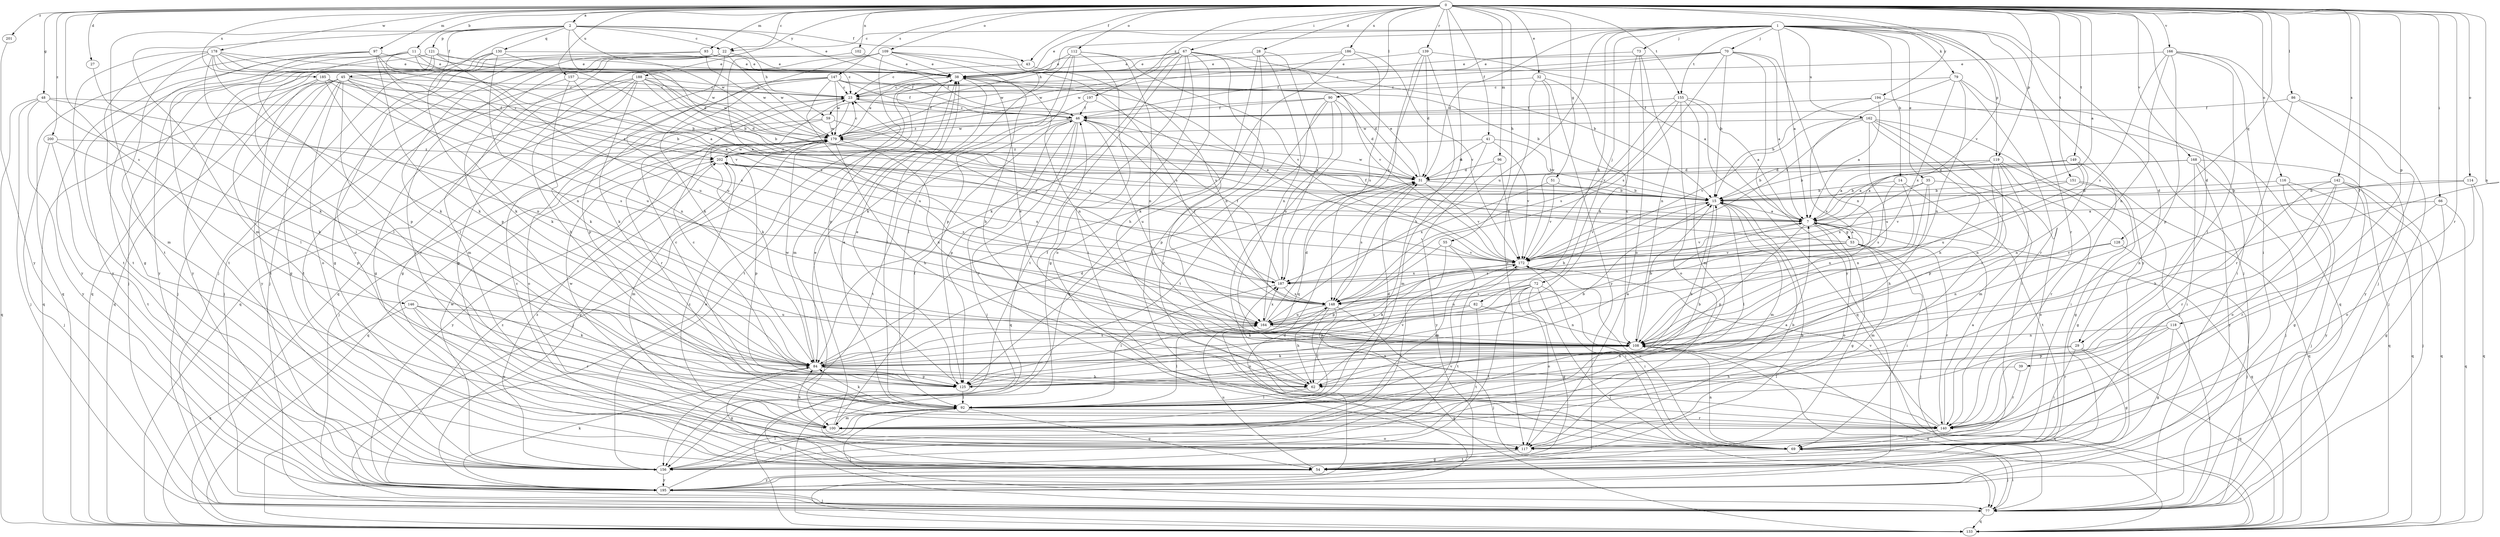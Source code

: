 strict digraph  {
0;
1;
2;
7;
11;
14;
15;
22;
23;
27;
28;
29;
31;
32;
35;
38;
39;
41;
43;
45;
46;
48;
51;
53;
54;
55;
59;
62;
66;
67;
69;
70;
72;
73;
77;
79;
82;
84;
86;
90;
92;
93;
96;
97;
100;
102;
108;
109;
112;
114;
116;
117;
118;
119;
121;
125;
128;
130;
133;
139;
140;
142;
146;
147;
148;
149;
151;
155;
156;
157;
162;
164;
166;
168;
172;
178;
179;
185;
186;
187;
188;
194;
195;
197;
200;
201;
202;
0 -> 2  [label=a];
0 -> 7  [label=a];
0 -> 11  [label=b];
0 -> 22  [label=c];
0 -> 27  [label=d];
0 -> 28  [label=d];
0 -> 29  [label=d];
0 -> 32  [label=e];
0 -> 39  [label=f];
0 -> 41  [label=f];
0 -> 43  [label=f];
0 -> 48  [label=g];
0 -> 51  [label=g];
0 -> 55  [label=h];
0 -> 66  [label=i];
0 -> 67  [label=i];
0 -> 86  [label=l];
0 -> 90  [label=l];
0 -> 93  [label=m];
0 -> 96  [label=m];
0 -> 97  [label=m];
0 -> 102  [label=n];
0 -> 108  [label=n];
0 -> 109  [label=o];
0 -> 112  [label=o];
0 -> 114  [label=o];
0 -> 116  [label=o];
0 -> 118  [label=p];
0 -> 119  [label=p];
0 -> 128  [label=q];
0 -> 139  [label=r];
0 -> 140  [label=r];
0 -> 142  [label=s];
0 -> 146  [label=s];
0 -> 147  [label=s];
0 -> 148  [label=s];
0 -> 149  [label=t];
0 -> 151  [label=t];
0 -> 155  [label=t];
0 -> 157  [label=u];
0 -> 166  [label=v];
0 -> 168  [label=v];
0 -> 172  [label=v];
0 -> 178  [label=w];
0 -> 185  [label=x];
0 -> 186  [label=x];
0 -> 188  [label=y];
0 -> 194  [label=y];
0 -> 197  [label=z];
0 -> 200  [label=z];
0 -> 201  [label=z];
1 -> 7  [label=a];
1 -> 14  [label=b];
1 -> 22  [label=c];
1 -> 29  [label=d];
1 -> 31  [label=d];
1 -> 35  [label=e];
1 -> 38  [label=e];
1 -> 59  [label=h];
1 -> 70  [label=j];
1 -> 72  [label=j];
1 -> 73  [label=j];
1 -> 77  [label=j];
1 -> 79  [label=k];
1 -> 82  [label=k];
1 -> 119  [label=p];
1 -> 140  [label=r];
1 -> 155  [label=t];
1 -> 162  [label=u];
1 -> 164  [label=u];
1 -> 195  [label=y];
2 -> 22  [label=c];
2 -> 31  [label=d];
2 -> 38  [label=e];
2 -> 43  [label=f];
2 -> 45  [label=f];
2 -> 59  [label=h];
2 -> 77  [label=j];
2 -> 100  [label=m];
2 -> 121  [label=p];
2 -> 130  [label=q];
2 -> 156  [label=t];
2 -> 179  [label=w];
7 -> 53  [label=g];
7 -> 54  [label=g];
7 -> 117  [label=o];
7 -> 125  [label=p];
7 -> 133  [label=q];
7 -> 172  [label=v];
11 -> 7  [label=a];
11 -> 15  [label=b];
11 -> 23  [label=c];
11 -> 38  [label=e];
11 -> 92  [label=l];
11 -> 156  [label=t];
11 -> 195  [label=y];
11 -> 202  [label=z];
14 -> 15  [label=b];
14 -> 108  [label=n];
14 -> 148  [label=s];
14 -> 156  [label=t];
15 -> 7  [label=a];
15 -> 62  [label=h];
15 -> 92  [label=l];
15 -> 100  [label=m];
15 -> 172  [label=v];
22 -> 38  [label=e];
22 -> 54  [label=g];
22 -> 69  [label=i];
22 -> 117  [label=o];
22 -> 125  [label=p];
22 -> 164  [label=u];
22 -> 179  [label=w];
23 -> 46  [label=f];
23 -> 84  [label=k];
23 -> 140  [label=r];
27 -> 84  [label=k];
28 -> 38  [label=e];
28 -> 69  [label=i];
28 -> 108  [label=n];
28 -> 133  [label=q];
28 -> 187  [label=x];
29 -> 54  [label=g];
29 -> 69  [label=i];
29 -> 84  [label=k];
29 -> 92  [label=l];
29 -> 133  [label=q];
31 -> 15  [label=b];
31 -> 38  [label=e];
31 -> 148  [label=s];
31 -> 172  [label=v];
31 -> 179  [label=w];
32 -> 23  [label=c];
32 -> 108  [label=n];
32 -> 117  [label=o];
32 -> 172  [label=v];
32 -> 195  [label=y];
35 -> 15  [label=b];
35 -> 62  [label=h];
35 -> 108  [label=n];
35 -> 117  [label=o];
35 -> 187  [label=x];
38 -> 23  [label=c];
38 -> 92  [label=l];
38 -> 100  [label=m];
38 -> 108  [label=n];
38 -> 156  [label=t];
39 -> 62  [label=h];
39 -> 140  [label=r];
41 -> 15  [label=b];
41 -> 31  [label=d];
41 -> 100  [label=m];
41 -> 172  [label=v];
41 -> 202  [label=z];
43 -> 23  [label=c];
43 -> 148  [label=s];
45 -> 7  [label=a];
45 -> 23  [label=c];
45 -> 54  [label=g];
45 -> 77  [label=j];
45 -> 84  [label=k];
45 -> 108  [label=n];
45 -> 117  [label=o];
45 -> 133  [label=q];
45 -> 140  [label=r];
45 -> 156  [label=t];
45 -> 195  [label=y];
46 -> 23  [label=c];
46 -> 77  [label=j];
46 -> 125  [label=p];
46 -> 133  [label=q];
46 -> 140  [label=r];
46 -> 156  [label=t];
46 -> 164  [label=u];
46 -> 179  [label=w];
48 -> 46  [label=f];
48 -> 77  [label=j];
48 -> 84  [label=k];
48 -> 133  [label=q];
48 -> 148  [label=s];
48 -> 195  [label=y];
51 -> 15  [label=b];
51 -> 172  [label=v];
51 -> 187  [label=x];
53 -> 7  [label=a];
53 -> 46  [label=f];
53 -> 69  [label=i];
53 -> 77  [label=j];
53 -> 100  [label=m];
53 -> 140  [label=r];
53 -> 148  [label=s];
53 -> 172  [label=v];
54 -> 15  [label=b];
54 -> 23  [label=c];
54 -> 164  [label=u];
54 -> 195  [label=y];
55 -> 100  [label=m];
55 -> 125  [label=p];
55 -> 156  [label=t];
55 -> 172  [label=v];
59 -> 77  [label=j];
59 -> 117  [label=o];
59 -> 172  [label=v];
59 -> 179  [label=w];
62 -> 23  [label=c];
62 -> 46  [label=f];
62 -> 92  [label=l];
62 -> 172  [label=v];
66 -> 7  [label=a];
66 -> 54  [label=g];
66 -> 133  [label=q];
66 -> 140  [label=r];
67 -> 15  [label=b];
67 -> 23  [label=c];
67 -> 38  [label=e];
67 -> 54  [label=g];
67 -> 62  [label=h];
67 -> 84  [label=k];
67 -> 108  [label=n];
67 -> 117  [label=o];
67 -> 156  [label=t];
67 -> 172  [label=v];
67 -> 179  [label=w];
69 -> 77  [label=j];
69 -> 108  [label=n];
69 -> 156  [label=t];
69 -> 172  [label=v];
69 -> 202  [label=z];
70 -> 7  [label=a];
70 -> 15  [label=b];
70 -> 23  [label=c];
70 -> 38  [label=e];
70 -> 46  [label=f];
70 -> 108  [label=n];
70 -> 148  [label=s];
70 -> 195  [label=y];
72 -> 54  [label=g];
72 -> 69  [label=i];
72 -> 77  [label=j];
72 -> 117  [label=o];
72 -> 125  [label=p];
72 -> 148  [label=s];
72 -> 156  [label=t];
72 -> 164  [label=u];
73 -> 38  [label=e];
73 -> 84  [label=k];
73 -> 108  [label=n];
73 -> 117  [label=o];
77 -> 69  [label=i];
77 -> 133  [label=q];
79 -> 23  [label=c];
79 -> 108  [label=n];
79 -> 133  [label=q];
79 -> 140  [label=r];
79 -> 172  [label=v];
79 -> 187  [label=x];
82 -> 84  [label=k];
82 -> 108  [label=n];
82 -> 156  [label=t];
82 -> 164  [label=u];
84 -> 7  [label=a];
84 -> 31  [label=d];
84 -> 54  [label=g];
84 -> 62  [label=h];
84 -> 125  [label=p];
84 -> 148  [label=s];
84 -> 179  [label=w];
86 -> 46  [label=f];
86 -> 77  [label=j];
86 -> 140  [label=r];
86 -> 195  [label=y];
90 -> 31  [label=d];
90 -> 46  [label=f];
90 -> 69  [label=i];
90 -> 125  [label=p];
90 -> 156  [label=t];
90 -> 164  [label=u];
90 -> 179  [label=w];
92 -> 15  [label=b];
92 -> 31  [label=d];
92 -> 38  [label=e];
92 -> 54  [label=g];
92 -> 77  [label=j];
92 -> 84  [label=k];
92 -> 100  [label=m];
92 -> 140  [label=r];
93 -> 38  [label=e];
93 -> 77  [label=j];
93 -> 92  [label=l];
93 -> 179  [label=w];
96 -> 31  [label=d];
96 -> 172  [label=v];
96 -> 195  [label=y];
97 -> 38  [label=e];
97 -> 84  [label=k];
97 -> 125  [label=p];
97 -> 133  [label=q];
97 -> 148  [label=s];
97 -> 179  [label=w];
97 -> 195  [label=y];
100 -> 7  [label=a];
100 -> 38  [label=e];
100 -> 46  [label=f];
100 -> 84  [label=k];
100 -> 117  [label=o];
100 -> 179  [label=w];
102 -> 38  [label=e];
102 -> 187  [label=x];
108 -> 15  [label=b];
108 -> 38  [label=e];
108 -> 84  [label=k];
108 -> 133  [label=q];
109 -> 38  [label=e];
109 -> 54  [label=g];
109 -> 62  [label=h];
109 -> 84  [label=k];
109 -> 92  [label=l];
109 -> 125  [label=p];
109 -> 133  [label=q];
109 -> 148  [label=s];
112 -> 38  [label=e];
112 -> 69  [label=i];
112 -> 84  [label=k];
112 -> 108  [label=n];
112 -> 125  [label=p];
112 -> 172  [label=v];
112 -> 179  [label=w];
114 -> 15  [label=b];
114 -> 108  [label=n];
114 -> 117  [label=o];
114 -> 133  [label=q];
116 -> 15  [label=b];
116 -> 54  [label=g];
116 -> 77  [label=j];
116 -> 133  [label=q];
117 -> 15  [label=b];
117 -> 54  [label=g];
118 -> 54  [label=g];
118 -> 77  [label=j];
118 -> 108  [label=n];
118 -> 125  [label=p];
118 -> 140  [label=r];
119 -> 7  [label=a];
119 -> 15  [label=b];
119 -> 31  [label=d];
119 -> 54  [label=g];
119 -> 69  [label=i];
119 -> 100  [label=m];
119 -> 108  [label=n];
119 -> 125  [label=p];
121 -> 15  [label=b];
121 -> 38  [label=e];
121 -> 77  [label=j];
121 -> 156  [label=t];
121 -> 164  [label=u];
121 -> 195  [label=y];
125 -> 15  [label=b];
125 -> 23  [label=c];
125 -> 38  [label=e];
125 -> 92  [label=l];
125 -> 108  [label=n];
128 -> 77  [label=j];
128 -> 108  [label=n];
128 -> 172  [label=v];
130 -> 38  [label=e];
130 -> 46  [label=f];
130 -> 84  [label=k];
130 -> 108  [label=n];
130 -> 133  [label=q];
130 -> 195  [label=y];
133 -> 38  [label=e];
133 -> 108  [label=n];
139 -> 7  [label=a];
139 -> 31  [label=d];
139 -> 38  [label=e];
139 -> 62  [label=h];
139 -> 133  [label=q];
139 -> 187  [label=x];
140 -> 7  [label=a];
140 -> 69  [label=i];
140 -> 172  [label=v];
140 -> 187  [label=x];
142 -> 15  [label=b];
142 -> 62  [label=h];
142 -> 77  [label=j];
142 -> 117  [label=o];
142 -> 133  [label=q];
142 -> 140  [label=r];
142 -> 195  [label=y];
146 -> 84  [label=k];
146 -> 117  [label=o];
146 -> 133  [label=q];
146 -> 140  [label=r];
146 -> 164  [label=u];
147 -> 15  [label=b];
147 -> 23  [label=c];
147 -> 31  [label=d];
147 -> 46  [label=f];
147 -> 54  [label=g];
147 -> 125  [label=p];
147 -> 133  [label=q];
147 -> 164  [label=u];
147 -> 179  [label=w];
148 -> 46  [label=f];
148 -> 62  [label=h];
148 -> 77  [label=j];
148 -> 92  [label=l];
148 -> 133  [label=q];
148 -> 164  [label=u];
148 -> 202  [label=z];
149 -> 7  [label=a];
149 -> 15  [label=b];
149 -> 31  [label=d];
149 -> 108  [label=n];
149 -> 140  [label=r];
149 -> 164  [label=u];
151 -> 15  [label=b];
151 -> 54  [label=g];
151 -> 133  [label=q];
151 -> 172  [label=v];
155 -> 7  [label=a];
155 -> 46  [label=f];
155 -> 100  [label=m];
155 -> 117  [label=o];
155 -> 133  [label=q];
155 -> 148  [label=s];
155 -> 172  [label=v];
156 -> 92  [label=l];
156 -> 172  [label=v];
156 -> 179  [label=w];
156 -> 195  [label=y];
156 -> 202  [label=z];
157 -> 7  [label=a];
157 -> 23  [label=c];
157 -> 77  [label=j];
157 -> 84  [label=k];
162 -> 62  [label=h];
162 -> 69  [label=i];
162 -> 77  [label=j];
162 -> 92  [label=l];
162 -> 148  [label=s];
162 -> 164  [label=u];
162 -> 172  [label=v];
162 -> 179  [label=w];
164 -> 15  [label=b];
164 -> 31  [label=d];
164 -> 92  [label=l];
164 -> 108  [label=n];
164 -> 187  [label=x];
166 -> 38  [label=e];
166 -> 69  [label=i];
166 -> 77  [label=j];
166 -> 92  [label=l];
166 -> 108  [label=n];
166 -> 125  [label=p];
166 -> 148  [label=s];
168 -> 7  [label=a];
168 -> 31  [label=d];
168 -> 69  [label=i];
168 -> 77  [label=j];
168 -> 133  [label=q];
168 -> 195  [label=y];
172 -> 38  [label=e];
172 -> 69  [label=i];
172 -> 84  [label=k];
172 -> 156  [label=t];
172 -> 187  [label=x];
178 -> 7  [label=a];
178 -> 15  [label=b];
178 -> 38  [label=e];
178 -> 46  [label=f];
178 -> 54  [label=g];
178 -> 84  [label=k];
178 -> 92  [label=l];
178 -> 100  [label=m];
178 -> 156  [label=t];
178 -> 172  [label=v];
179 -> 23  [label=c];
179 -> 38  [label=e];
179 -> 62  [label=h];
179 -> 77  [label=j];
179 -> 108  [label=n];
179 -> 133  [label=q];
179 -> 195  [label=y];
179 -> 202  [label=z];
185 -> 15  [label=b];
185 -> 23  [label=c];
185 -> 92  [label=l];
185 -> 108  [label=n];
185 -> 133  [label=q];
185 -> 164  [label=u];
186 -> 38  [label=e];
186 -> 84  [label=k];
186 -> 148  [label=s];
186 -> 172  [label=v];
186 -> 179  [label=w];
187 -> 23  [label=c];
187 -> 46  [label=f];
187 -> 92  [label=l];
187 -> 148  [label=s];
188 -> 15  [label=b];
188 -> 23  [label=c];
188 -> 31  [label=d];
188 -> 54  [label=g];
188 -> 62  [label=h];
188 -> 84  [label=k];
188 -> 100  [label=m];
188 -> 156  [label=t];
188 -> 179  [label=w];
194 -> 7  [label=a];
194 -> 15  [label=b];
194 -> 46  [label=f];
194 -> 69  [label=i];
195 -> 31  [label=d];
195 -> 77  [label=j];
195 -> 84  [label=k];
195 -> 92  [label=l];
195 -> 202  [label=z];
197 -> 46  [label=f];
197 -> 140  [label=r];
197 -> 202  [label=z];
200 -> 77  [label=j];
200 -> 125  [label=p];
200 -> 156  [label=t];
200 -> 202  [label=z];
201 -> 195  [label=y];
202 -> 31  [label=d];
202 -> 100  [label=m];
202 -> 125  [label=p];
202 -> 179  [label=w];
202 -> 187  [label=x];
202 -> 195  [label=y];
}
